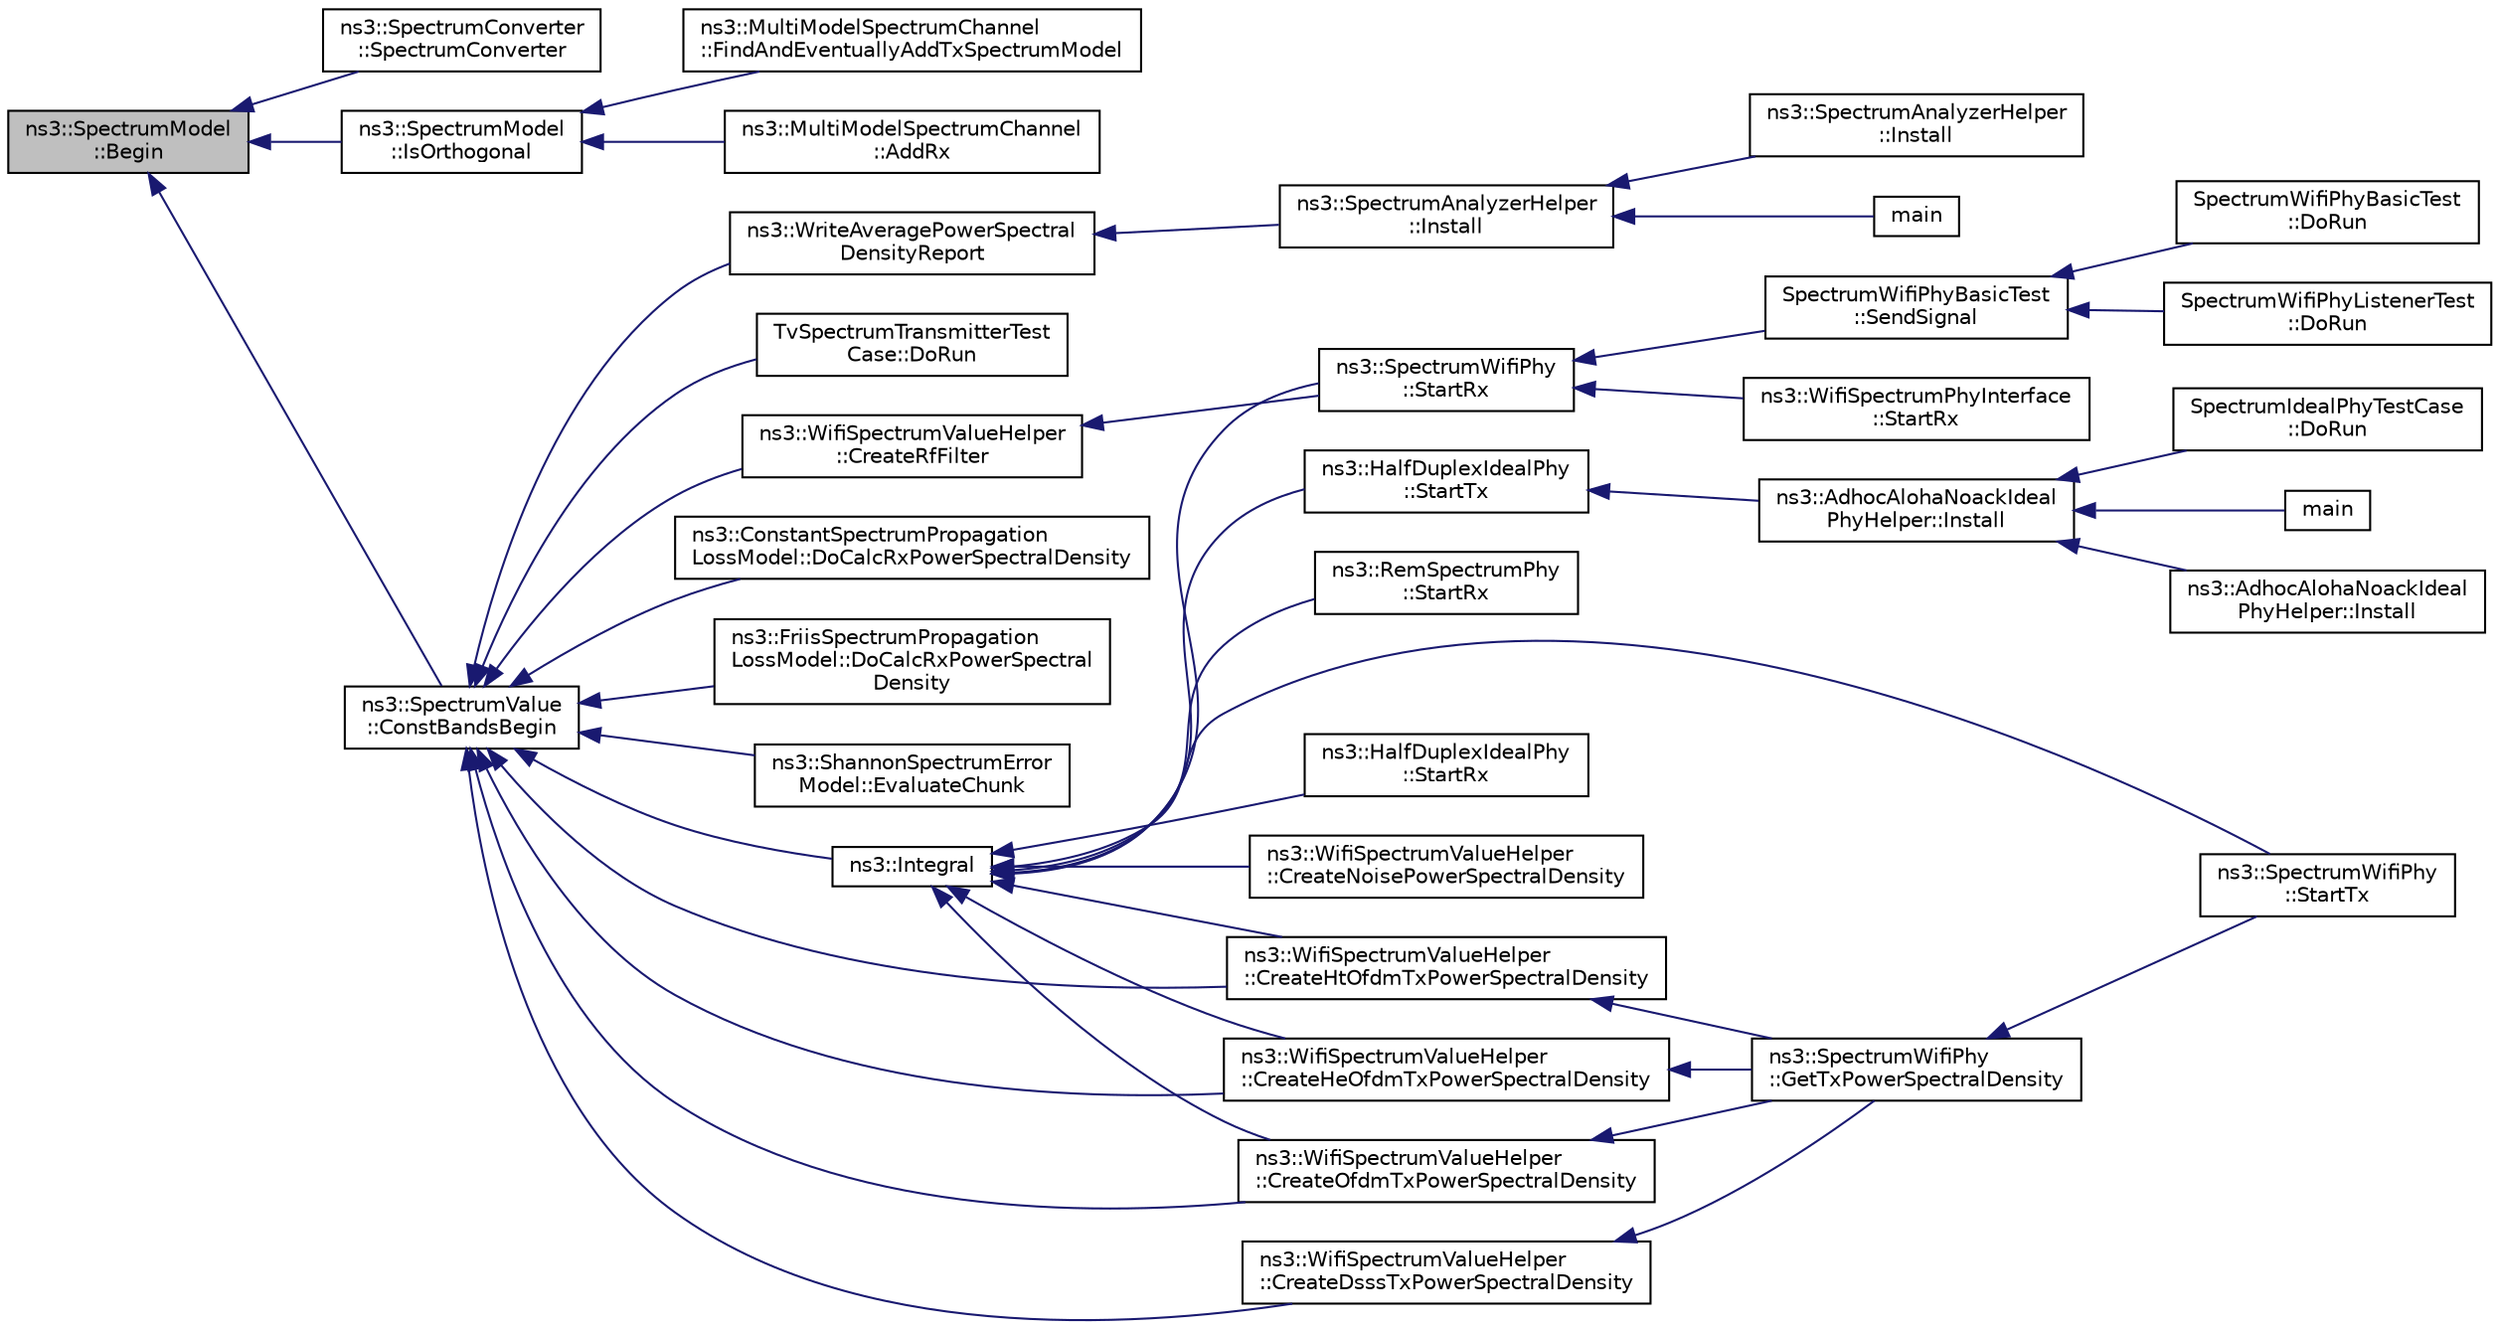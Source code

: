 digraph "ns3::SpectrumModel::Begin"
{
  edge [fontname="Helvetica",fontsize="10",labelfontname="Helvetica",labelfontsize="10"];
  node [fontname="Helvetica",fontsize="10",shape=record];
  rankdir="LR";
  Node1 [label="ns3::SpectrumModel\l::Begin",height=0.2,width=0.4,color="black", fillcolor="grey75", style="filled", fontcolor="black"];
  Node1 -> Node2 [dir="back",color="midnightblue",fontsize="10",style="solid"];
  Node2 [label="ns3::SpectrumConverter\l::SpectrumConverter",height=0.2,width=0.4,color="black", fillcolor="white", style="filled",URL="$de/dc7/classns3_1_1SpectrumConverter.html#a1e759b343b89a981e3b774ed15aacdad"];
  Node1 -> Node3 [dir="back",color="midnightblue",fontsize="10",style="solid"];
  Node3 [label="ns3::SpectrumModel\l::IsOrthogonal",height=0.2,width=0.4,color="black", fillcolor="white", style="filled",URL="$d2/da4/classns3_1_1SpectrumModel.html#a7580b1e7e983b1862227e9ce37fccdab"];
  Node3 -> Node4 [dir="back",color="midnightblue",fontsize="10",style="solid"];
  Node4 [label="ns3::MultiModelSpectrumChannel\l::AddRx",height=0.2,width=0.4,color="black", fillcolor="white", style="filled",URL="$d3/d89/classns3_1_1MultiModelSpectrumChannel.html#af365f7a37625876a9e476e6eb6376f7e",tooltip="Add a SpectrumPhy to a channel, so it can receive packets. "];
  Node3 -> Node5 [dir="back",color="midnightblue",fontsize="10",style="solid"];
  Node5 [label="ns3::MultiModelSpectrumChannel\l::FindAndEventuallyAddTxSpectrumModel",height=0.2,width=0.4,color="black", fillcolor="white", style="filled",URL="$d3/d89/classns3_1_1MultiModelSpectrumChannel.html#a6056692c09015bd3d81df0d536a804c5"];
  Node1 -> Node6 [dir="back",color="midnightblue",fontsize="10",style="solid"];
  Node6 [label="ns3::SpectrumValue\l::ConstBandsBegin",height=0.2,width=0.4,color="black", fillcolor="white", style="filled",URL="$d5/d6e/classns3_1_1SpectrumValue.html#aea610473acf55a7327dfd50938c7ded4"];
  Node6 -> Node7 [dir="back",color="midnightblue",fontsize="10",style="solid"];
  Node7 [label="ns3::WriteAveragePowerSpectral\lDensityReport",height=0.2,width=0.4,color="black", fillcolor="white", style="filled",URL="$db/d29/group__spectrum.html#ga0f83c7e6ef0082eec9df1e99ffba29b7",tooltip="Writes a report of the Average Power Spectral Density. "];
  Node7 -> Node8 [dir="back",color="midnightblue",fontsize="10",style="solid"];
  Node8 [label="ns3::SpectrumAnalyzerHelper\l::Install",height=0.2,width=0.4,color="black", fillcolor="white", style="filled",URL="$d6/d5d/classns3_1_1SpectrumAnalyzerHelper.html#a64479eb63eb6b5ad5536ee8ecf2c717a"];
  Node8 -> Node9 [dir="back",color="midnightblue",fontsize="10",style="solid"];
  Node9 [label="main",height=0.2,width=0.4,color="black", fillcolor="white", style="filled",URL="$d9/d7b/lena-distributed-ffr_8cc.html#a0ddf1224851353fc92bfbff6f499fa97"];
  Node8 -> Node10 [dir="back",color="midnightblue",fontsize="10",style="solid"];
  Node10 [label="ns3::SpectrumAnalyzerHelper\l::Install",height=0.2,width=0.4,color="black", fillcolor="white", style="filled",URL="$d6/d5d/classns3_1_1SpectrumAnalyzerHelper.html#ab0cee5b2df25931495f12402ca698056"];
  Node6 -> Node11 [dir="back",color="midnightblue",fontsize="10",style="solid"];
  Node11 [label="ns3::ConstantSpectrumPropagation\lLossModel::DoCalcRxPowerSpectralDensity",height=0.2,width=0.4,color="black", fillcolor="white", style="filled",URL="$d9/ded/classns3_1_1ConstantSpectrumPropagationLossModel.html#aa0649277b5b9319bc5f7d699bd2d2a6e"];
  Node6 -> Node12 [dir="back",color="midnightblue",fontsize="10",style="solid"];
  Node12 [label="ns3::FriisSpectrumPropagation\lLossModel::DoCalcRxPowerSpectral\lDensity",height=0.2,width=0.4,color="black", fillcolor="white", style="filled",URL="$de/d2c/classns3_1_1FriisSpectrumPropagationLossModel.html#a1fafdfdc6666c62333ddac30a10d3873"];
  Node6 -> Node13 [dir="back",color="midnightblue",fontsize="10",style="solid"];
  Node13 [label="ns3::ShannonSpectrumError\lModel::EvaluateChunk",height=0.2,width=0.4,color="black", fillcolor="white", style="filled",URL="$dc/dd2/classns3_1_1ShannonSpectrumErrorModel.html#aef33d9188f5a6b43f908bf72401fe549"];
  Node6 -> Node14 [dir="back",color="midnightblue",fontsize="10",style="solid"];
  Node14 [label="ns3::Integral",height=0.2,width=0.4,color="black", fillcolor="white", style="filled",URL="$d7/d2e/namespacens3.html#a3dd3817567502f8bc77b04e47134c070"];
  Node14 -> Node15 [dir="back",color="midnightblue",fontsize="10",style="solid"];
  Node15 [label="ns3::RemSpectrumPhy\l::StartRx",height=0.2,width=0.4,color="black", fillcolor="white", style="filled",URL="$d0/dbd/classns3_1_1RemSpectrumPhy.html#a9ddd325516aae88f04bd688c08a27e0d"];
  Node14 -> Node16 [dir="back",color="midnightblue",fontsize="10",style="solid"];
  Node16 [label="ns3::HalfDuplexIdealPhy\l::StartTx",height=0.2,width=0.4,color="black", fillcolor="white", style="filled",URL="$d9/d5b/classns3_1_1HalfDuplexIdealPhy.html#ae5cc5d9c4faab8c4119c7f9a5a631cca"];
  Node16 -> Node17 [dir="back",color="midnightblue",fontsize="10",style="solid"];
  Node17 [label="ns3::AdhocAlohaNoackIdeal\lPhyHelper::Install",height=0.2,width=0.4,color="black", fillcolor="white", style="filled",URL="$d6/d7d/classns3_1_1AdhocAlohaNoackIdealPhyHelper.html#a0b9cb9d602fd1027f7f39a776e745abe"];
  Node17 -> Node18 [dir="back",color="midnightblue",fontsize="10",style="solid"];
  Node18 [label="main",height=0.2,width=0.4,color="black", fillcolor="white", style="filled",URL="$dc/dea/adhoc-aloha-ideal-phy-matrix-propagation-loss-model_8cc.html#a3c04138a5bfe5d72780bb7e82a18e627"];
  Node17 -> Node19 [dir="back",color="midnightblue",fontsize="10",style="solid"];
  Node19 [label="ns3::AdhocAlohaNoackIdeal\lPhyHelper::Install",height=0.2,width=0.4,color="black", fillcolor="white", style="filled",URL="$d6/d7d/classns3_1_1AdhocAlohaNoackIdealPhyHelper.html#a0bf28aa54025637e841b720674e3d370"];
  Node17 -> Node20 [dir="back",color="midnightblue",fontsize="10",style="solid"];
  Node20 [label="SpectrumIdealPhyTestCase\l::DoRun",height=0.2,width=0.4,color="black", fillcolor="white", style="filled",URL="$d1/dcc/classSpectrumIdealPhyTestCase.html#a25d1032a0b2d93dc10302aeae4b8338b",tooltip="Implementation to actually run this TestCase. "];
  Node14 -> Node21 [dir="back",color="midnightblue",fontsize="10",style="solid"];
  Node21 [label="ns3::HalfDuplexIdealPhy\l::StartRx",height=0.2,width=0.4,color="black", fillcolor="white", style="filled",URL="$d9/d5b/classns3_1_1HalfDuplexIdealPhy.html#aa2d9a411ba82c4bbd77a2e5a0bc2657f"];
  Node14 -> Node22 [dir="back",color="midnightblue",fontsize="10",style="solid"];
  Node22 [label="ns3::WifiSpectrumValueHelper\l::CreateOfdmTxPowerSpectralDensity",height=0.2,width=0.4,color="black", fillcolor="white", style="filled",URL="$d9/d20/classns3_1_1WifiSpectrumValueHelper.html#a32a14869505db7683618793e0dfd98a8"];
  Node22 -> Node23 [dir="back",color="midnightblue",fontsize="10",style="solid"];
  Node23 [label="ns3::SpectrumWifiPhy\l::GetTxPowerSpectralDensity",height=0.2,width=0.4,color="black", fillcolor="white", style="filled",URL="$d6/d39/classns3_1_1SpectrumWifiPhy.html#a36d579959efb946f0ebb3725c3b9ae47"];
  Node23 -> Node24 [dir="back",color="midnightblue",fontsize="10",style="solid"];
  Node24 [label="ns3::SpectrumWifiPhy\l::StartTx",height=0.2,width=0.4,color="black", fillcolor="white", style="filled",URL="$d6/d39/classns3_1_1SpectrumWifiPhy.html#ae0e6d5affdd06543c8fcfed2959e438a"];
  Node14 -> Node25 [dir="back",color="midnightblue",fontsize="10",style="solid"];
  Node25 [label="ns3::WifiSpectrumValueHelper\l::CreateHtOfdmTxPowerSpectralDensity",height=0.2,width=0.4,color="black", fillcolor="white", style="filled",URL="$d9/d20/classns3_1_1WifiSpectrumValueHelper.html#aa665281a873f271a23891864ea1e1051"];
  Node25 -> Node23 [dir="back",color="midnightblue",fontsize="10",style="solid"];
  Node14 -> Node26 [dir="back",color="midnightblue",fontsize="10",style="solid"];
  Node26 [label="ns3::WifiSpectrumValueHelper\l::CreateHeOfdmTxPowerSpectralDensity",height=0.2,width=0.4,color="black", fillcolor="white", style="filled",URL="$d9/d20/classns3_1_1WifiSpectrumValueHelper.html#a35c32f78f5e62a70691a2d0472f8d6d9"];
  Node26 -> Node23 [dir="back",color="midnightblue",fontsize="10",style="solid"];
  Node14 -> Node27 [dir="back",color="midnightblue",fontsize="10",style="solid"];
  Node27 [label="ns3::WifiSpectrumValueHelper\l::CreateNoisePowerSpectralDensity",height=0.2,width=0.4,color="black", fillcolor="white", style="filled",URL="$d9/d20/classns3_1_1WifiSpectrumValueHelper.html#a38762118c46d925371f0a14200fbdc6a"];
  Node14 -> Node28 [dir="back",color="midnightblue",fontsize="10",style="solid"];
  Node28 [label="ns3::SpectrumWifiPhy\l::StartRx",height=0.2,width=0.4,color="black", fillcolor="white", style="filled",URL="$d6/d39/classns3_1_1SpectrumWifiPhy.html#aead1ebdbaf59361928cd6ffa7abc3161"];
  Node28 -> Node29 [dir="back",color="midnightblue",fontsize="10",style="solid"];
  Node29 [label="ns3::WifiSpectrumPhyInterface\l::StartRx",height=0.2,width=0.4,color="black", fillcolor="white", style="filled",URL="$da/d0a/classns3_1_1WifiSpectrumPhyInterface.html#a30e2efbacd400ef27f4a0bfb501bf940"];
  Node28 -> Node30 [dir="back",color="midnightblue",fontsize="10",style="solid"];
  Node30 [label="SpectrumWifiPhyBasicTest\l::SendSignal",height=0.2,width=0.4,color="black", fillcolor="white", style="filled",URL="$df/d29/classSpectrumWifiPhyBasicTest.html#a99a44e9e6abcf378592b2a2df06ba394"];
  Node30 -> Node31 [dir="back",color="midnightblue",fontsize="10",style="solid"];
  Node31 [label="SpectrumWifiPhyBasicTest\l::DoRun",height=0.2,width=0.4,color="black", fillcolor="white", style="filled",URL="$df/d29/classSpectrumWifiPhyBasicTest.html#a99138864abfa358103ae2f202ce925e7",tooltip="Implementation to actually run this TestCase. "];
  Node30 -> Node32 [dir="back",color="midnightblue",fontsize="10",style="solid"];
  Node32 [label="SpectrumWifiPhyListenerTest\l::DoRun",height=0.2,width=0.4,color="black", fillcolor="white", style="filled",URL="$de/d82/classSpectrumWifiPhyListenerTest.html#a357f2be95efbb227365e540b9031748b",tooltip="Implementation to actually run this TestCase. "];
  Node14 -> Node24 [dir="back",color="midnightblue",fontsize="10",style="solid"];
  Node6 -> Node33 [dir="back",color="midnightblue",fontsize="10",style="solid"];
  Node33 [label="ns3::WifiSpectrumValueHelper\l::CreateDsssTxPowerSpectralDensity",height=0.2,width=0.4,color="black", fillcolor="white", style="filled",URL="$d9/d20/classns3_1_1WifiSpectrumValueHelper.html#ac55866cbe19f3c45c3f985da5fe351f0"];
  Node33 -> Node23 [dir="back",color="midnightblue",fontsize="10",style="solid"];
  Node6 -> Node22 [dir="back",color="midnightblue",fontsize="10",style="solid"];
  Node6 -> Node25 [dir="back",color="midnightblue",fontsize="10",style="solid"];
  Node6 -> Node26 [dir="back",color="midnightblue",fontsize="10",style="solid"];
  Node6 -> Node34 [dir="back",color="midnightblue",fontsize="10",style="solid"];
  Node34 [label="ns3::WifiSpectrumValueHelper\l::CreateRfFilter",height=0.2,width=0.4,color="black", fillcolor="white", style="filled",URL="$d9/d20/classns3_1_1WifiSpectrumValueHelper.html#a1d613cc1d50378be01db8b715928c8d1"];
  Node34 -> Node28 [dir="back",color="midnightblue",fontsize="10",style="solid"];
  Node6 -> Node35 [dir="back",color="midnightblue",fontsize="10",style="solid"];
  Node35 [label="TvSpectrumTransmitterTest\lCase::DoRun",height=0.2,width=0.4,color="black", fillcolor="white", style="filled",URL="$d7/da6/classTvSpectrumTransmitterTestCase.html#ad94f615589a3c3e1216415ed943bcc26",tooltip="Implementation to actually run this TestCase. "];
}

